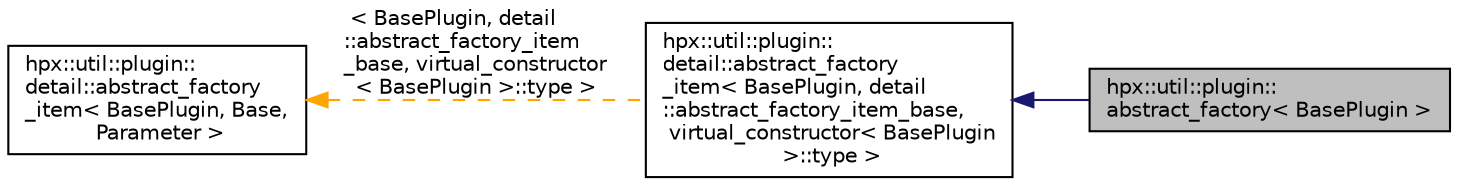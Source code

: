 digraph "hpx::util::plugin::abstract_factory&lt; BasePlugin &gt;"
{
  edge [fontname="Helvetica",fontsize="10",labelfontname="Helvetica",labelfontsize="10"];
  node [fontname="Helvetica",fontsize="10",shape=record];
  rankdir="LR";
  Node0 [label="hpx::util::plugin::\labstract_factory\< BasePlugin \>",height=0.2,width=0.4,color="black", fillcolor="grey75", style="filled", fontcolor="black"];
  Node1 -> Node0 [dir="back",color="midnightblue",fontsize="10",style="solid",fontname="Helvetica"];
  Node1 [label="hpx::util::plugin::\ldetail::abstract_factory\l_item\< BasePlugin, detail\l::abstract_factory_item_base,\l virtual_constructor\< BasePlugin\l \>::type \>",height=0.2,width=0.4,color="black", fillcolor="white", style="filled",URL="$d2/d97/structhpx_1_1util_1_1plugin_1_1detail_1_1abstract__factory__item.html"];
  Node2 -> Node1 [dir="back",color="orange",fontsize="10",style="dashed",label=" \< BasePlugin, detail\l::abstract_factory_item\l_base, virtual_constructor\l\< BasePlugin \>::type \>" ,fontname="Helvetica"];
  Node2 [label="hpx::util::plugin::\ldetail::abstract_factory\l_item\< BasePlugin, Base,\l Parameter \>",height=0.2,width=0.4,color="black", fillcolor="white", style="filled",URL="$d2/d97/structhpx_1_1util_1_1plugin_1_1detail_1_1abstract__factory__item.html"];
}
